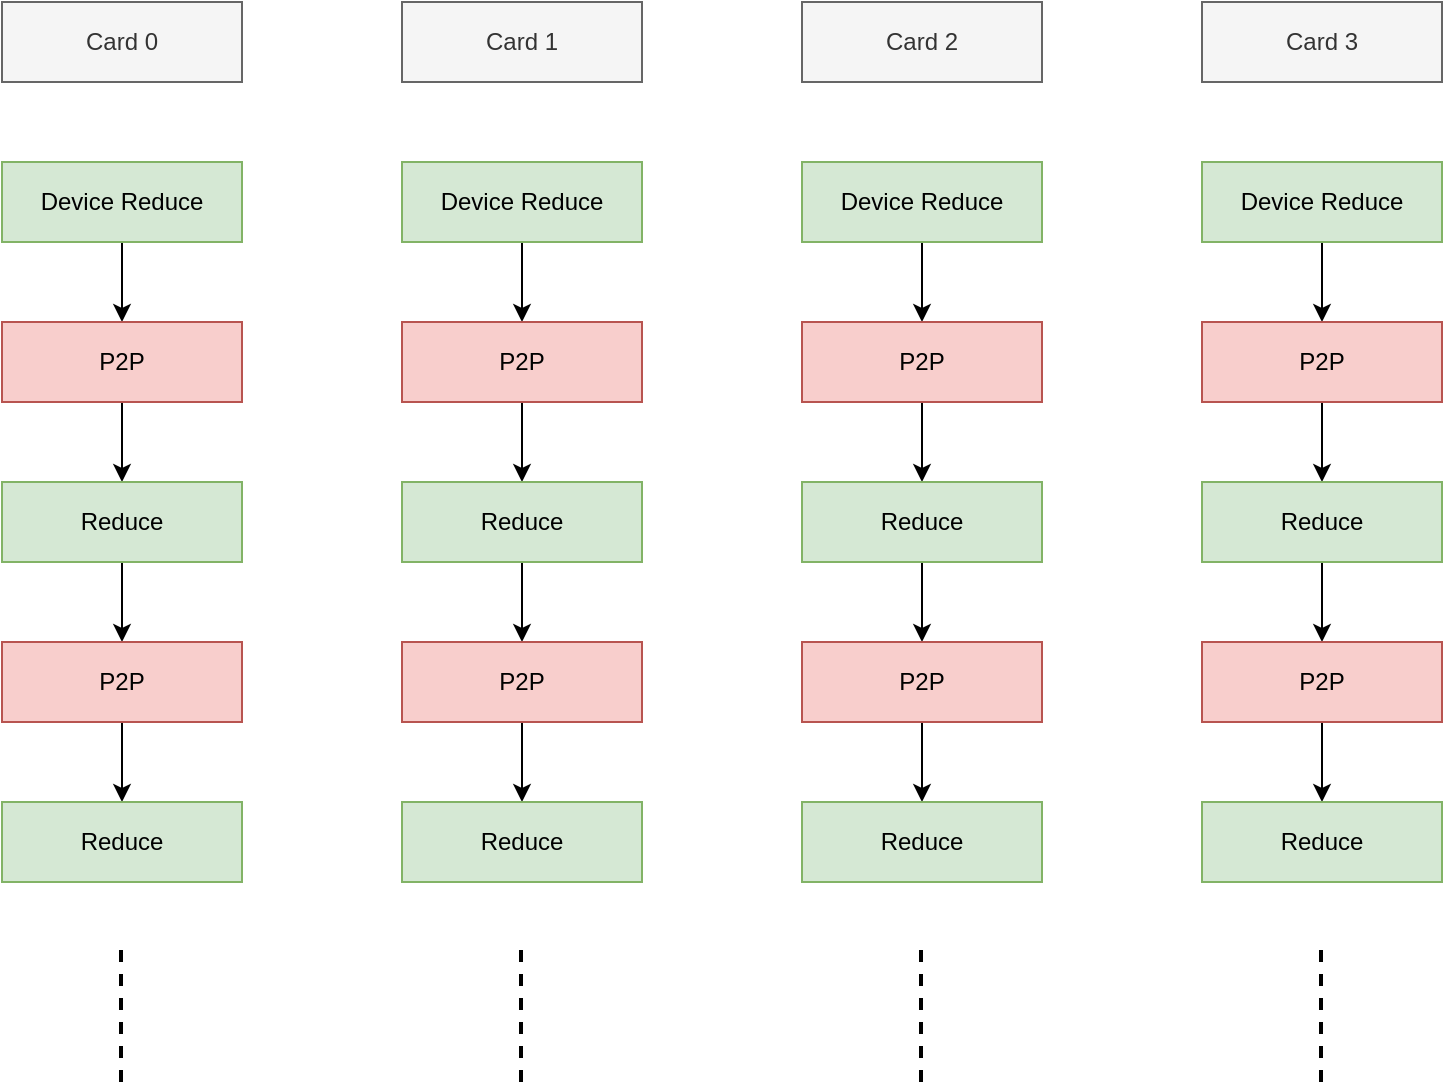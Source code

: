 <mxfile version="21.6.6" type="github">
  <diagram name="Page-1" id="Uqs-w5jn--kg1Tnh2kbi">
    <mxGraphModel dx="968" dy="634" grid="1" gridSize="10" guides="1" tooltips="1" connect="1" arrows="1" fold="1" page="1" pageScale="1" pageWidth="850" pageHeight="1100" math="0" shadow="0">
      <root>
        <mxCell id="0" />
        <mxCell id="1" parent="0" />
        <mxCell id="rgESgJidzAsv6jXXy0gd-7" value="" style="edgeStyle=orthogonalEdgeStyle;rounded=0;orthogonalLoop=1;jettySize=auto;html=1;" edge="1" parent="1" source="rgESgJidzAsv6jXXy0gd-2" target="rgESgJidzAsv6jXXy0gd-4">
          <mxGeometry relative="1" as="geometry" />
        </mxCell>
        <mxCell id="rgESgJidzAsv6jXXy0gd-2" value="Device Reduce" style="rounded=0;whiteSpace=wrap;html=1;fillColor=#d5e8d4;strokeColor=#82b366;" vertex="1" parent="1">
          <mxGeometry x="240" y="80" width="120" height="40" as="geometry" />
        </mxCell>
        <mxCell id="rgESgJidzAsv6jXXy0gd-8" value="" style="edgeStyle=orthogonalEdgeStyle;rounded=0;orthogonalLoop=1;jettySize=auto;html=1;" edge="1" parent="1" source="rgESgJidzAsv6jXXy0gd-4" target="rgESgJidzAsv6jXXy0gd-5">
          <mxGeometry relative="1" as="geometry" />
        </mxCell>
        <mxCell id="rgESgJidzAsv6jXXy0gd-4" value="P2P" style="rounded=0;whiteSpace=wrap;html=1;fillColor=#f8cecc;strokeColor=#b85450;" vertex="1" parent="1">
          <mxGeometry x="240" y="160" width="120" height="40" as="geometry" />
        </mxCell>
        <mxCell id="rgESgJidzAsv6jXXy0gd-9" value="" style="edgeStyle=orthogonalEdgeStyle;rounded=0;orthogonalLoop=1;jettySize=auto;html=1;" edge="1" parent="1" source="rgESgJidzAsv6jXXy0gd-5" target="rgESgJidzAsv6jXXy0gd-6">
          <mxGeometry relative="1" as="geometry" />
        </mxCell>
        <mxCell id="rgESgJidzAsv6jXXy0gd-5" value="Reduce" style="rounded=0;whiteSpace=wrap;html=1;fillColor=#d5e8d4;strokeColor=#82b366;" vertex="1" parent="1">
          <mxGeometry x="240" y="240" width="120" height="40" as="geometry" />
        </mxCell>
        <mxCell id="rgESgJidzAsv6jXXy0gd-11" value="" style="edgeStyle=orthogonalEdgeStyle;rounded=0;orthogonalLoop=1;jettySize=auto;html=1;" edge="1" parent="1" source="rgESgJidzAsv6jXXy0gd-6" target="rgESgJidzAsv6jXXy0gd-10">
          <mxGeometry relative="1" as="geometry" />
        </mxCell>
        <mxCell id="rgESgJidzAsv6jXXy0gd-6" value="P2P" style="rounded=0;whiteSpace=wrap;html=1;fillColor=#f8cecc;strokeColor=#b85450;" vertex="1" parent="1">
          <mxGeometry x="240" y="320" width="120" height="40" as="geometry" />
        </mxCell>
        <mxCell id="rgESgJidzAsv6jXXy0gd-10" value="Reduce" style="rounded=0;whiteSpace=wrap;html=1;fillColor=#d5e8d4;strokeColor=#82b366;" vertex="1" parent="1">
          <mxGeometry x="240" y="400" width="120" height="40" as="geometry" />
        </mxCell>
        <mxCell id="rgESgJidzAsv6jXXy0gd-12" value="" style="edgeStyle=orthogonalEdgeStyle;rounded=0;orthogonalLoop=1;jettySize=auto;html=1;" edge="1" parent="1" source="rgESgJidzAsv6jXXy0gd-13" target="rgESgJidzAsv6jXXy0gd-15">
          <mxGeometry relative="1" as="geometry" />
        </mxCell>
        <mxCell id="rgESgJidzAsv6jXXy0gd-13" value="Device Reduce" style="rounded=0;whiteSpace=wrap;html=1;fillColor=#d5e8d4;strokeColor=#82b366;" vertex="1" parent="1">
          <mxGeometry x="440" y="80" width="120" height="40" as="geometry" />
        </mxCell>
        <mxCell id="rgESgJidzAsv6jXXy0gd-14" value="" style="edgeStyle=orthogonalEdgeStyle;rounded=0;orthogonalLoop=1;jettySize=auto;html=1;" edge="1" parent="1" source="rgESgJidzAsv6jXXy0gd-15" target="rgESgJidzAsv6jXXy0gd-17">
          <mxGeometry relative="1" as="geometry" />
        </mxCell>
        <mxCell id="rgESgJidzAsv6jXXy0gd-15" value="P2P" style="rounded=0;whiteSpace=wrap;html=1;fillColor=#f8cecc;strokeColor=#b85450;" vertex="1" parent="1">
          <mxGeometry x="440" y="160" width="120" height="40" as="geometry" />
        </mxCell>
        <mxCell id="rgESgJidzAsv6jXXy0gd-16" value="" style="edgeStyle=orthogonalEdgeStyle;rounded=0;orthogonalLoop=1;jettySize=auto;html=1;" edge="1" parent="1" source="rgESgJidzAsv6jXXy0gd-17" target="rgESgJidzAsv6jXXy0gd-19">
          <mxGeometry relative="1" as="geometry" />
        </mxCell>
        <mxCell id="rgESgJidzAsv6jXXy0gd-17" value="Reduce" style="rounded=0;whiteSpace=wrap;html=1;fillColor=#d5e8d4;strokeColor=#82b366;" vertex="1" parent="1">
          <mxGeometry x="440" y="240" width="120" height="40" as="geometry" />
        </mxCell>
        <mxCell id="rgESgJidzAsv6jXXy0gd-18" value="" style="edgeStyle=orthogonalEdgeStyle;rounded=0;orthogonalLoop=1;jettySize=auto;html=1;" edge="1" parent="1" source="rgESgJidzAsv6jXXy0gd-19" target="rgESgJidzAsv6jXXy0gd-20">
          <mxGeometry relative="1" as="geometry" />
        </mxCell>
        <mxCell id="rgESgJidzAsv6jXXy0gd-19" value="P2P" style="rounded=0;whiteSpace=wrap;html=1;fillColor=#f8cecc;strokeColor=#b85450;" vertex="1" parent="1">
          <mxGeometry x="440" y="320" width="120" height="40" as="geometry" />
        </mxCell>
        <mxCell id="rgESgJidzAsv6jXXy0gd-20" value="Reduce" style="rounded=0;whiteSpace=wrap;html=1;fillColor=#d5e8d4;strokeColor=#82b366;" vertex="1" parent="1">
          <mxGeometry x="440" y="400" width="120" height="40" as="geometry" />
        </mxCell>
        <mxCell id="rgESgJidzAsv6jXXy0gd-21" value="" style="edgeStyle=orthogonalEdgeStyle;rounded=0;orthogonalLoop=1;jettySize=auto;html=1;" edge="1" parent="1" source="rgESgJidzAsv6jXXy0gd-22" target="rgESgJidzAsv6jXXy0gd-24">
          <mxGeometry relative="1" as="geometry" />
        </mxCell>
        <mxCell id="rgESgJidzAsv6jXXy0gd-22" value="Device Reduce" style="rounded=0;whiteSpace=wrap;html=1;fillColor=#d5e8d4;strokeColor=#82b366;" vertex="1" parent="1">
          <mxGeometry x="640" y="80" width="120" height="40" as="geometry" />
        </mxCell>
        <mxCell id="rgESgJidzAsv6jXXy0gd-23" value="" style="edgeStyle=orthogonalEdgeStyle;rounded=0;orthogonalLoop=1;jettySize=auto;html=1;" edge="1" parent="1" source="rgESgJidzAsv6jXXy0gd-24" target="rgESgJidzAsv6jXXy0gd-26">
          <mxGeometry relative="1" as="geometry" />
        </mxCell>
        <mxCell id="rgESgJidzAsv6jXXy0gd-24" value="P2P" style="rounded=0;whiteSpace=wrap;html=1;fillColor=#f8cecc;strokeColor=#b85450;" vertex="1" parent="1">
          <mxGeometry x="640" y="160" width="120" height="40" as="geometry" />
        </mxCell>
        <mxCell id="rgESgJidzAsv6jXXy0gd-25" value="" style="edgeStyle=orthogonalEdgeStyle;rounded=0;orthogonalLoop=1;jettySize=auto;html=1;" edge="1" parent="1" source="rgESgJidzAsv6jXXy0gd-26" target="rgESgJidzAsv6jXXy0gd-28">
          <mxGeometry relative="1" as="geometry" />
        </mxCell>
        <mxCell id="rgESgJidzAsv6jXXy0gd-26" value="Reduce" style="rounded=0;whiteSpace=wrap;html=1;fillColor=#d5e8d4;strokeColor=#82b366;" vertex="1" parent="1">
          <mxGeometry x="640" y="240" width="120" height="40" as="geometry" />
        </mxCell>
        <mxCell id="rgESgJidzAsv6jXXy0gd-27" value="" style="edgeStyle=orthogonalEdgeStyle;rounded=0;orthogonalLoop=1;jettySize=auto;html=1;" edge="1" parent="1" source="rgESgJidzAsv6jXXy0gd-28" target="rgESgJidzAsv6jXXy0gd-29">
          <mxGeometry relative="1" as="geometry" />
        </mxCell>
        <mxCell id="rgESgJidzAsv6jXXy0gd-28" value="P2P" style="rounded=0;whiteSpace=wrap;html=1;fillColor=#f8cecc;strokeColor=#b85450;" vertex="1" parent="1">
          <mxGeometry x="640" y="320" width="120" height="40" as="geometry" />
        </mxCell>
        <mxCell id="rgESgJidzAsv6jXXy0gd-29" value="Reduce" style="rounded=0;whiteSpace=wrap;html=1;fillColor=#d5e8d4;strokeColor=#82b366;" vertex="1" parent="1">
          <mxGeometry x="640" y="400" width="120" height="40" as="geometry" />
        </mxCell>
        <mxCell id="rgESgJidzAsv6jXXy0gd-30" value="" style="edgeStyle=orthogonalEdgeStyle;rounded=0;orthogonalLoop=1;jettySize=auto;html=1;" edge="1" parent="1" source="rgESgJidzAsv6jXXy0gd-31" target="rgESgJidzAsv6jXXy0gd-33">
          <mxGeometry relative="1" as="geometry" />
        </mxCell>
        <mxCell id="rgESgJidzAsv6jXXy0gd-31" value="Device Reduce" style="rounded=0;whiteSpace=wrap;html=1;fillColor=#d5e8d4;strokeColor=#82b366;" vertex="1" parent="1">
          <mxGeometry x="840" y="80" width="120" height="40" as="geometry" />
        </mxCell>
        <mxCell id="rgESgJidzAsv6jXXy0gd-32" value="" style="edgeStyle=orthogonalEdgeStyle;rounded=0;orthogonalLoop=1;jettySize=auto;html=1;" edge="1" parent="1" source="rgESgJidzAsv6jXXy0gd-33" target="rgESgJidzAsv6jXXy0gd-35">
          <mxGeometry relative="1" as="geometry" />
        </mxCell>
        <mxCell id="rgESgJidzAsv6jXXy0gd-33" value="P2P" style="rounded=0;whiteSpace=wrap;html=1;fillColor=#f8cecc;strokeColor=#b85450;" vertex="1" parent="1">
          <mxGeometry x="840" y="160" width="120" height="40" as="geometry" />
        </mxCell>
        <mxCell id="rgESgJidzAsv6jXXy0gd-34" value="" style="edgeStyle=orthogonalEdgeStyle;rounded=0;orthogonalLoop=1;jettySize=auto;html=1;" edge="1" parent="1" source="rgESgJidzAsv6jXXy0gd-35" target="rgESgJidzAsv6jXXy0gd-37">
          <mxGeometry relative="1" as="geometry" />
        </mxCell>
        <mxCell id="rgESgJidzAsv6jXXy0gd-35" value="Reduce" style="rounded=0;whiteSpace=wrap;html=1;fillColor=#d5e8d4;strokeColor=#82b366;" vertex="1" parent="1">
          <mxGeometry x="840" y="240" width="120" height="40" as="geometry" />
        </mxCell>
        <mxCell id="rgESgJidzAsv6jXXy0gd-36" value="" style="edgeStyle=orthogonalEdgeStyle;rounded=0;orthogonalLoop=1;jettySize=auto;html=1;" edge="1" parent="1" source="rgESgJidzAsv6jXXy0gd-37" target="rgESgJidzAsv6jXXy0gd-38">
          <mxGeometry relative="1" as="geometry" />
        </mxCell>
        <mxCell id="rgESgJidzAsv6jXXy0gd-37" value="P2P" style="rounded=0;whiteSpace=wrap;html=1;fillColor=#f8cecc;strokeColor=#b85450;" vertex="1" parent="1">
          <mxGeometry x="840" y="320" width="120" height="40" as="geometry" />
        </mxCell>
        <mxCell id="rgESgJidzAsv6jXXy0gd-38" value="Reduce" style="rounded=0;whiteSpace=wrap;html=1;fillColor=#d5e8d4;strokeColor=#82b366;" vertex="1" parent="1">
          <mxGeometry x="840" y="400" width="120" height="40" as="geometry" />
        </mxCell>
        <mxCell id="rgESgJidzAsv6jXXy0gd-39" value="Card 0" style="rounded=0;whiteSpace=wrap;html=1;fillColor=#f5f5f5;fontColor=#333333;strokeColor=#666666;" vertex="1" parent="1">
          <mxGeometry x="240" width="120" height="40" as="geometry" />
        </mxCell>
        <mxCell id="rgESgJidzAsv6jXXy0gd-40" value="Card 1" style="rounded=0;whiteSpace=wrap;html=1;fillColor=#f5f5f5;fontColor=#333333;strokeColor=#666666;" vertex="1" parent="1">
          <mxGeometry x="440" width="120" height="40" as="geometry" />
        </mxCell>
        <mxCell id="rgESgJidzAsv6jXXy0gd-41" value="Card 2" style="rounded=0;whiteSpace=wrap;html=1;fillColor=#f5f5f5;fontColor=#333333;strokeColor=#666666;" vertex="1" parent="1">
          <mxGeometry x="640" width="120" height="40" as="geometry" />
        </mxCell>
        <mxCell id="rgESgJidzAsv6jXXy0gd-42" value="Card 3" style="rounded=0;whiteSpace=wrap;html=1;fillColor=#f5f5f5;fontColor=#333333;strokeColor=#666666;" vertex="1" parent="1">
          <mxGeometry x="840" width="120" height="40" as="geometry" />
        </mxCell>
        <mxCell id="rgESgJidzAsv6jXXy0gd-43" value="" style="endArrow=none;dashed=1;html=1;rounded=0;strokeWidth=2;" edge="1" parent="1">
          <mxGeometry width="50" height="50" relative="1" as="geometry">
            <mxPoint x="299.5" y="540" as="sourcePoint" />
            <mxPoint x="299.5" y="470" as="targetPoint" />
          </mxGeometry>
        </mxCell>
        <mxCell id="rgESgJidzAsv6jXXy0gd-44" value="" style="endArrow=none;dashed=1;html=1;rounded=0;strokeWidth=2;" edge="1" parent="1">
          <mxGeometry width="50" height="50" relative="1" as="geometry">
            <mxPoint x="499.5" y="540" as="sourcePoint" />
            <mxPoint x="499.5" y="470" as="targetPoint" />
          </mxGeometry>
        </mxCell>
        <mxCell id="rgESgJidzAsv6jXXy0gd-45" value="" style="endArrow=none;dashed=1;html=1;rounded=0;strokeWidth=2;" edge="1" parent="1">
          <mxGeometry width="50" height="50" relative="1" as="geometry">
            <mxPoint x="699.5" y="540" as="sourcePoint" />
            <mxPoint x="699.5" y="470" as="targetPoint" />
          </mxGeometry>
        </mxCell>
        <mxCell id="rgESgJidzAsv6jXXy0gd-46" value="" style="endArrow=none;dashed=1;html=1;rounded=0;strokeWidth=2;" edge="1" parent="1">
          <mxGeometry width="50" height="50" relative="1" as="geometry">
            <mxPoint x="899.5" y="540" as="sourcePoint" />
            <mxPoint x="899.5" y="470" as="targetPoint" />
          </mxGeometry>
        </mxCell>
      </root>
    </mxGraphModel>
  </diagram>
</mxfile>

